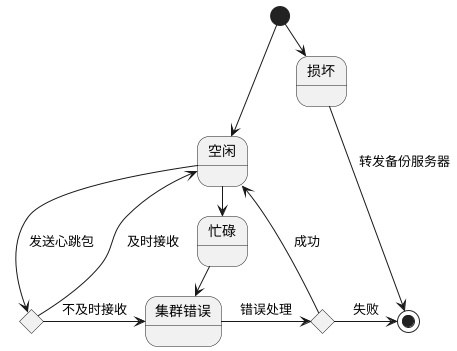 @startuml "状态图 - chunkServer"
state "空闲" as free 
state "忙碌" as busy 
state "损坏" as bad 
state "集群错误" as error 
state c1 <<choice>>
state c2 <<choice>>

[*] -down-> free
free -right-> busy : 收到请求
free -right-> c2 : 发送心跳包

[*] -right-> bad
bad -right-> [*] : 转发备份服务器

c2 -down-> free : 及时接收
c2 -> error : 不及时接收

busy -> error : 出现异常

error -> c1 : 错误处理

c1 -> free : 成功
c1 -> [*] : 失败

@enduml